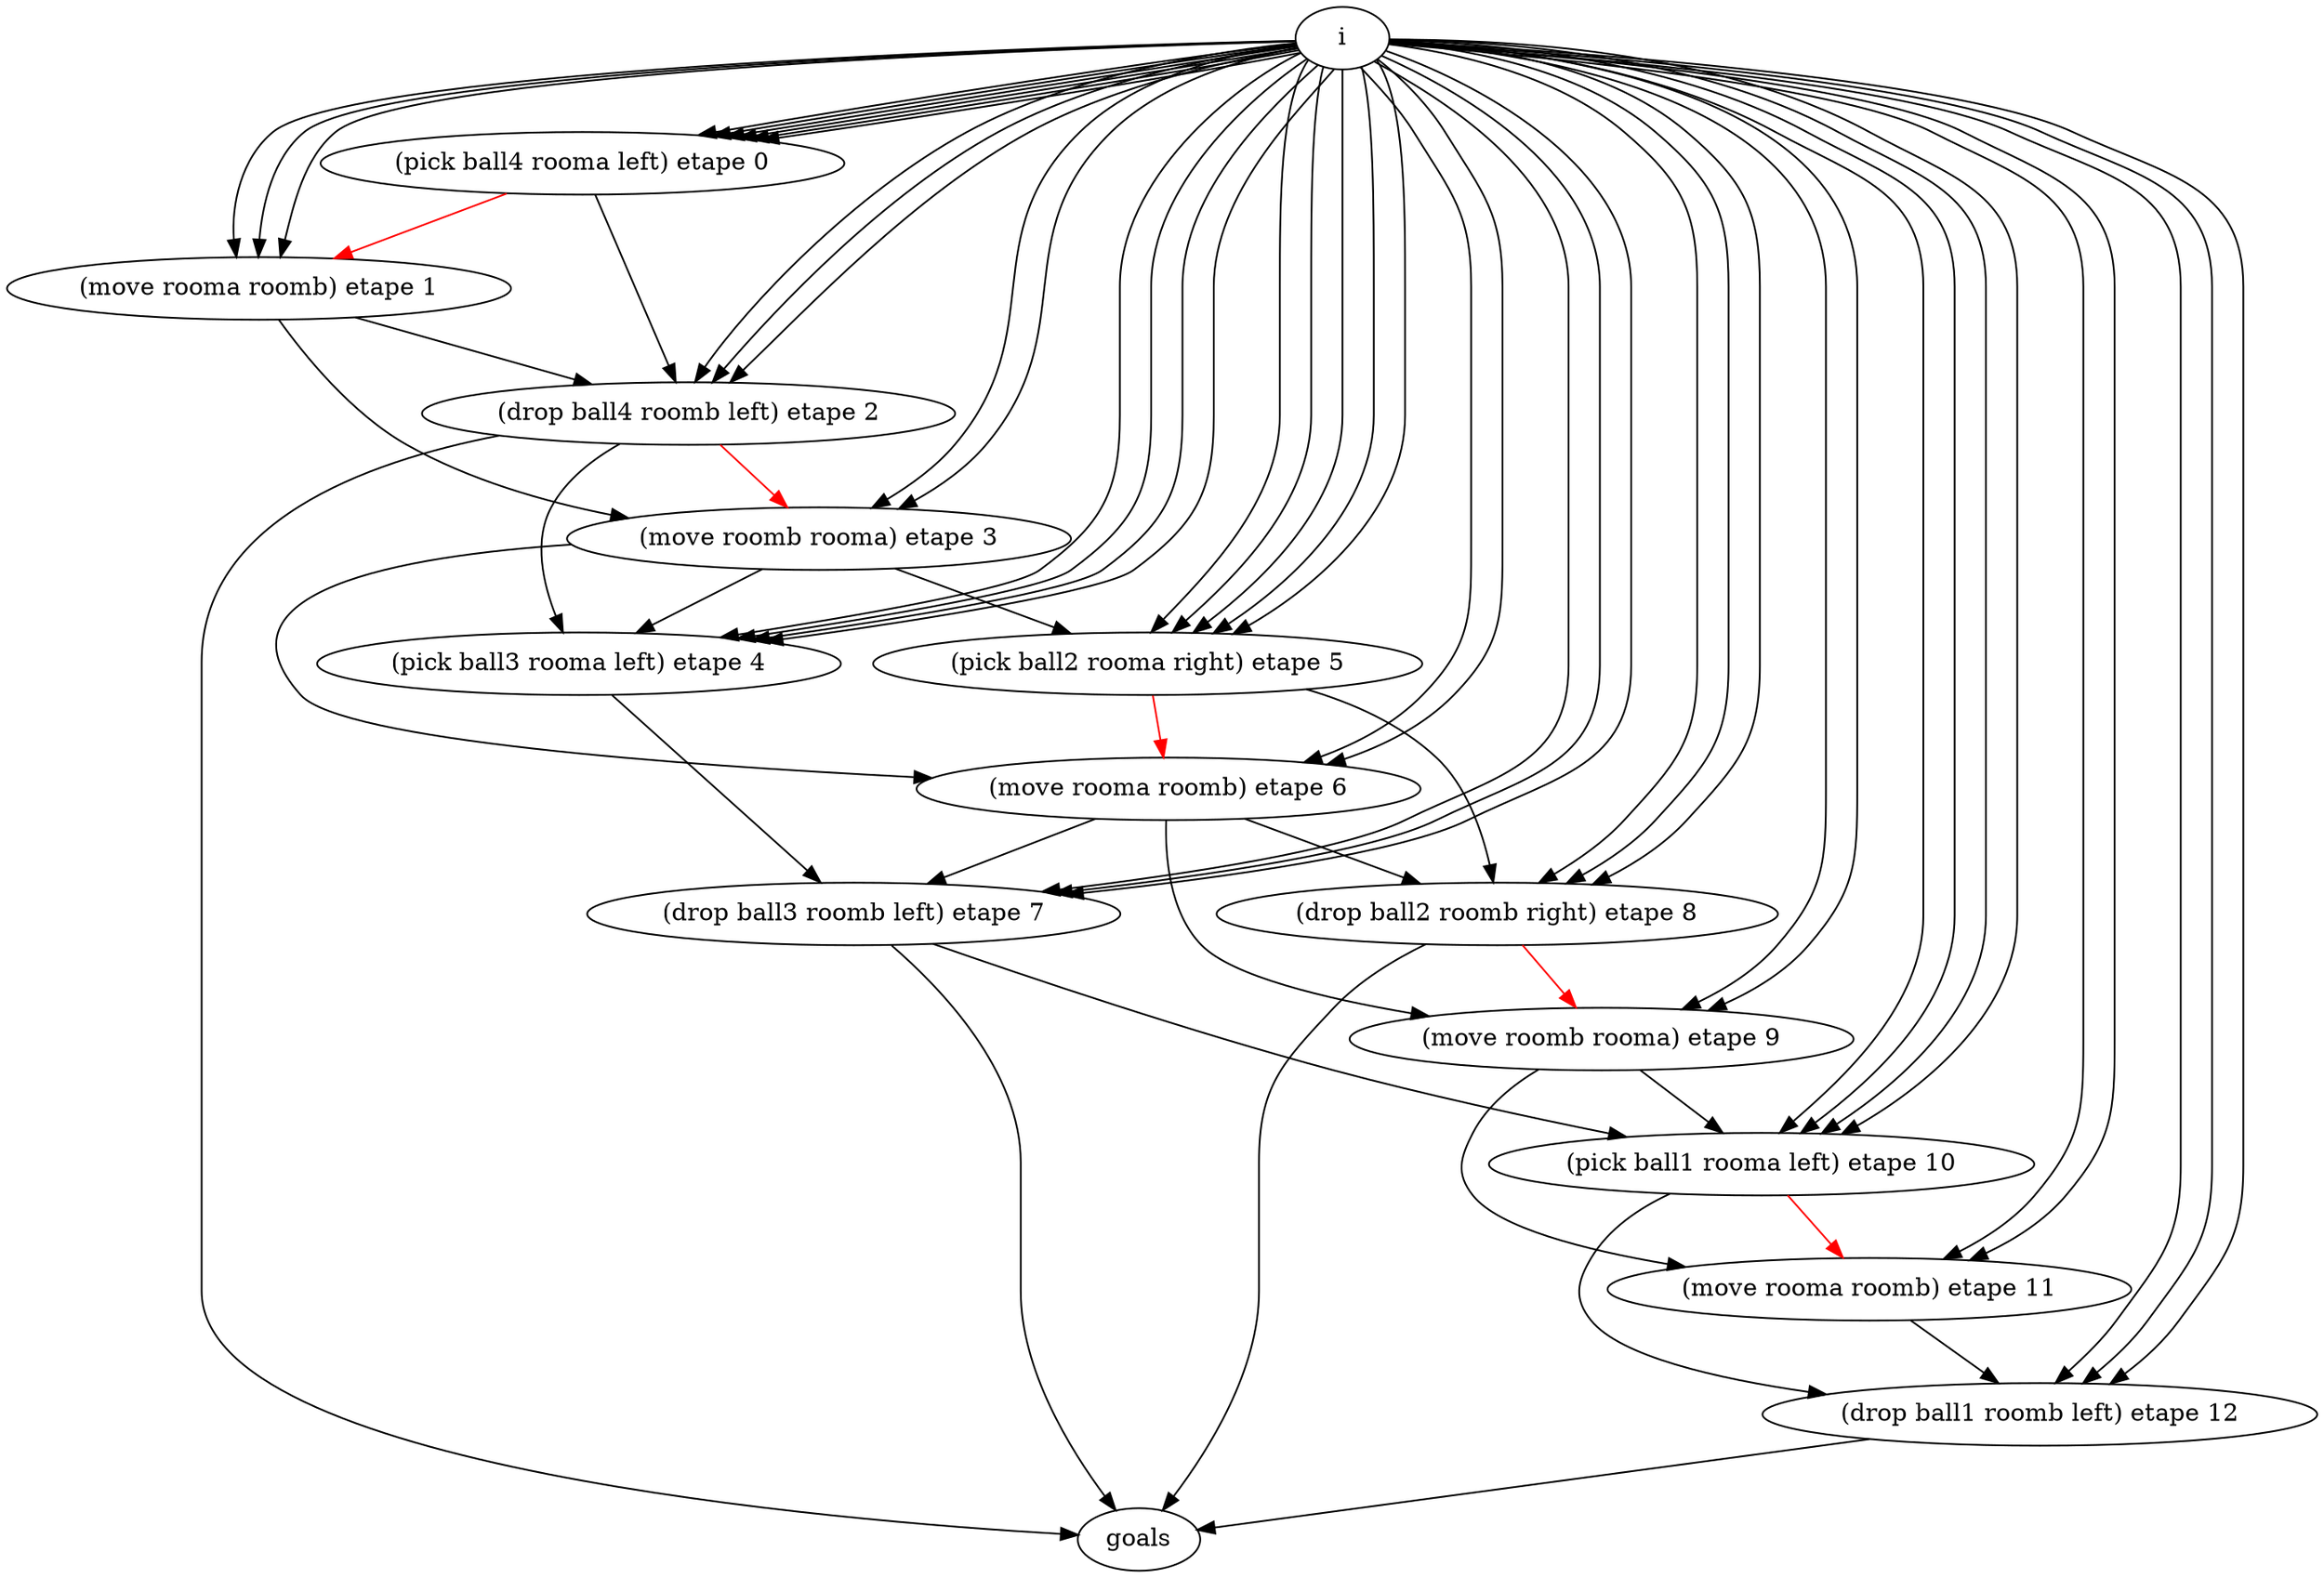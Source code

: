 digraph D { 
" i " -> "(pick ball4 rooma left) etape 0";
" i " -> "(pick ball4 rooma left) etape 0";
" i " -> "(pick ball4 rooma left) etape 0";
" i " -> "(pick ball4 rooma left) etape 0";
" i " -> "(pick ball4 rooma left) etape 0";
" i " -> "(pick ball4 rooma left) etape 0";
" i " -> "(move rooma roomb) etape 1";
" i " -> "(move rooma roomb) etape 1";
" i " -> "(move rooma roomb) etape 1";
" i " -> "(drop ball4 roomb left) etape 2";
" i " -> "(drop ball4 roomb left) etape 2";
" i " -> "(drop ball4 roomb left) etape 2";
"(move rooma roomb) etape 1" -> "(drop ball4 roomb left) etape 2";
"(pick ball4 rooma left) etape 0" -> "(drop ball4 roomb left) etape 2";
" i " -> "(move roomb rooma) etape 3";
" i " -> "(move roomb rooma) etape 3";
"(move rooma roomb) etape 1" -> "(move roomb rooma) etape 3";
" i " -> "(pick ball3 rooma left) etape 4";
" i " -> "(pick ball3 rooma left) etape 4";
" i " -> "(pick ball3 rooma left) etape 4";
"(move roomb rooma) etape 3" -> "(pick ball3 rooma left) etape 4";
" i " -> "(pick ball3 rooma left) etape 4";
"(drop ball4 roomb left) etape 2" -> "(pick ball3 rooma left) etape 4";
" i " -> "(pick ball2 rooma right) etape 5";
" i " -> "(pick ball2 rooma right) etape 5";
" i " -> "(pick ball2 rooma right) etape 5";
"(move roomb rooma) etape 3" -> "(pick ball2 rooma right) etape 5";
" i " -> "(pick ball2 rooma right) etape 5";
" i " -> "(pick ball2 rooma right) etape 5";
" i " -> "(move rooma roomb) etape 6";
" i " -> "(move rooma roomb) etape 6";
"(move roomb rooma) etape 3" -> "(move rooma roomb) etape 6";
" i " -> "(drop ball3 roomb left) etape 7";
" i " -> "(drop ball3 roomb left) etape 7";
" i " -> "(drop ball3 roomb left) etape 7";
"(move rooma roomb) etape 6" -> "(drop ball3 roomb left) etape 7";
"(pick ball3 rooma left) etape 4" -> "(drop ball3 roomb left) etape 7";
" i " -> "(drop ball2 roomb right) etape 8";
" i " -> "(drop ball2 roomb right) etape 8";
" i " -> "(drop ball2 roomb right) etape 8";
"(move rooma roomb) etape 6" -> "(drop ball2 roomb right) etape 8";
"(pick ball2 rooma right) etape 5" -> "(drop ball2 roomb right) etape 8";
" i " -> "(move roomb rooma) etape 9";
" i " -> "(move roomb rooma) etape 9";
"(move rooma roomb) etape 6" -> "(move roomb rooma) etape 9";
" i " -> "(pick ball1 rooma left) etape 10";
" i " -> "(pick ball1 rooma left) etape 10";
" i " -> "(pick ball1 rooma left) etape 10";
"(move roomb rooma) etape 9" -> "(pick ball1 rooma left) etape 10";
" i " -> "(pick ball1 rooma left) etape 10";
"(drop ball3 roomb left) etape 7" -> "(pick ball1 rooma left) etape 10";
" i " -> "(move rooma roomb) etape 11";
" i " -> "(move rooma roomb) etape 11";
"(move roomb rooma) etape 9" -> "(move rooma roomb) etape 11";
" i " -> "(drop ball1 roomb left) etape 12";
" i " -> "(drop ball1 roomb left) etape 12";
" i " -> "(drop ball1 roomb left) etape 12";
"(move rooma roomb) etape 11" -> "(drop ball1 roomb left) etape 12";
"(pick ball1 rooma left) etape 10" -> "(drop ball1 roomb left) etape 12";
"(drop ball4 roomb left) etape 2" -> goals;
"(drop ball3 roomb left) etape 7" -> goals;
"(drop ball2 roomb right) etape 8" -> goals;
"(drop ball1 roomb left) etape 12" -> goals;
edge [color=red];
"(pick ball4 rooma left) etape 0" -> "(move rooma roomb) etape 1";
"(drop ball4 roomb left) etape 2" -> "(move roomb rooma) etape 3";
"(pick ball2 rooma right) etape 5" -> "(move rooma roomb) etape 6";
"(drop ball2 roomb right) etape 8" -> "(move roomb rooma) etape 9";
"(pick ball1 rooma left) etape 10" -> "(move rooma roomb) etape 11";
} 